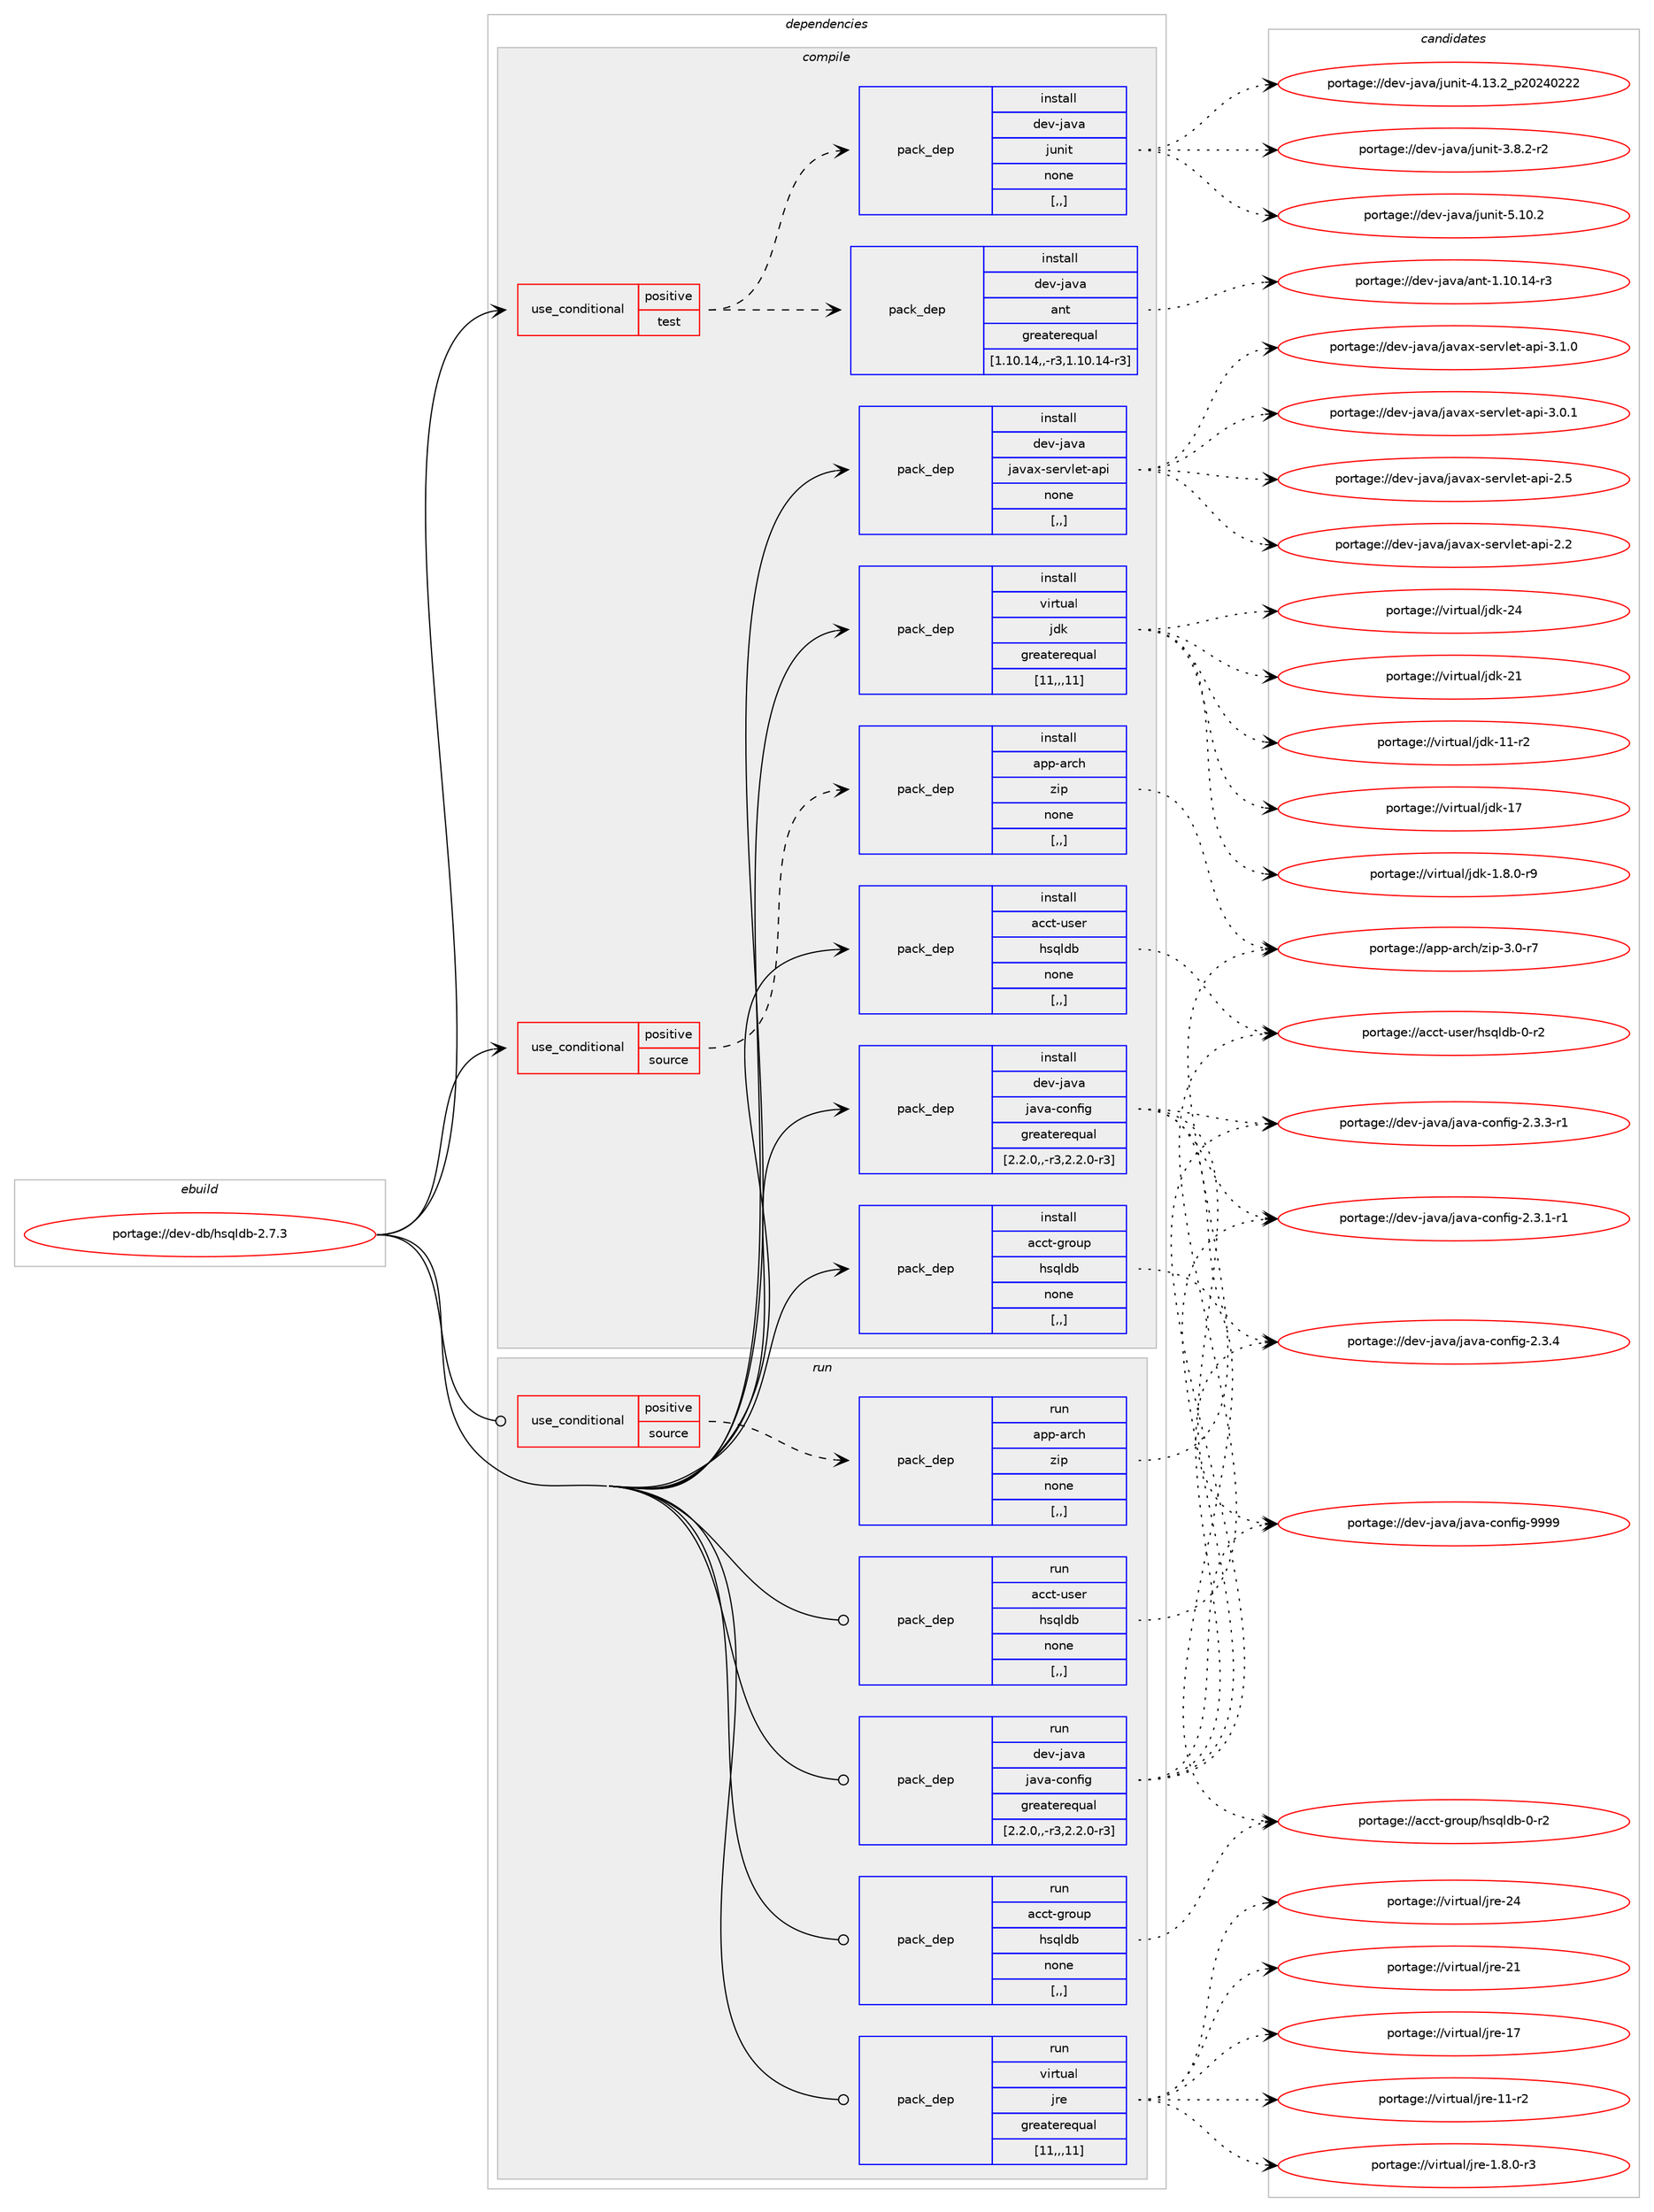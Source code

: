 digraph prolog {

# *************
# Graph options
# *************

newrank=true;
concentrate=true;
compound=true;
graph [rankdir=LR,fontname=Helvetica,fontsize=10,ranksep=1.5];#, ranksep=2.5, nodesep=0.2];
edge  [arrowhead=vee];
node  [fontname=Helvetica,fontsize=10];

# **********
# The ebuild
# **********

subgraph cluster_leftcol {
color=gray;
label=<<i>ebuild</i>>;
id [label="portage://dev-db/hsqldb-2.7.3", color=red, width=4, href="../dev-db/hsqldb-2.7.3.svg"];
}

# ****************
# The dependencies
# ****************

subgraph cluster_midcol {
color=gray;
label=<<i>dependencies</i>>;
subgraph cluster_compile {
fillcolor="#eeeeee";
style=filled;
label=<<i>compile</i>>;
subgraph cond17213 {
dependency66397 [label=<<TABLE BORDER="0" CELLBORDER="1" CELLSPACING="0" CELLPADDING="4"><TR><TD ROWSPAN="3" CELLPADDING="10">use_conditional</TD></TR><TR><TD>positive</TD></TR><TR><TD>source</TD></TR></TABLE>>, shape=none, color=red];
subgraph pack48261 {
dependency66398 [label=<<TABLE BORDER="0" CELLBORDER="1" CELLSPACING="0" CELLPADDING="4" WIDTH="220"><TR><TD ROWSPAN="6" CELLPADDING="30">pack_dep</TD></TR><TR><TD WIDTH="110">install</TD></TR><TR><TD>app-arch</TD></TR><TR><TD>zip</TD></TR><TR><TD>none</TD></TR><TR><TD>[,,]</TD></TR></TABLE>>, shape=none, color=blue];
}
dependency66397:e -> dependency66398:w [weight=20,style="dashed",arrowhead="vee"];
}
id:e -> dependency66397:w [weight=20,style="solid",arrowhead="vee"];
subgraph cond17214 {
dependency66399 [label=<<TABLE BORDER="0" CELLBORDER="1" CELLSPACING="0" CELLPADDING="4"><TR><TD ROWSPAN="3" CELLPADDING="10">use_conditional</TD></TR><TR><TD>positive</TD></TR><TR><TD>test</TD></TR></TABLE>>, shape=none, color=red];
subgraph pack48262 {
dependency66400 [label=<<TABLE BORDER="0" CELLBORDER="1" CELLSPACING="0" CELLPADDING="4" WIDTH="220"><TR><TD ROWSPAN="6" CELLPADDING="30">pack_dep</TD></TR><TR><TD WIDTH="110">install</TD></TR><TR><TD>dev-java</TD></TR><TR><TD>ant</TD></TR><TR><TD>greaterequal</TD></TR><TR><TD>[1.10.14,,-r3,1.10.14-r3]</TD></TR></TABLE>>, shape=none, color=blue];
}
dependency66399:e -> dependency66400:w [weight=20,style="dashed",arrowhead="vee"];
subgraph pack48263 {
dependency66401 [label=<<TABLE BORDER="0" CELLBORDER="1" CELLSPACING="0" CELLPADDING="4" WIDTH="220"><TR><TD ROWSPAN="6" CELLPADDING="30">pack_dep</TD></TR><TR><TD WIDTH="110">install</TD></TR><TR><TD>dev-java</TD></TR><TR><TD>junit</TD></TR><TR><TD>none</TD></TR><TR><TD>[,,]</TD></TR></TABLE>>, shape=none, color=blue];
}
dependency66399:e -> dependency66401:w [weight=20,style="dashed",arrowhead="vee"];
}
id:e -> dependency66399:w [weight=20,style="solid",arrowhead="vee"];
subgraph pack48264 {
dependency66402 [label=<<TABLE BORDER="0" CELLBORDER="1" CELLSPACING="0" CELLPADDING="4" WIDTH="220"><TR><TD ROWSPAN="6" CELLPADDING="30">pack_dep</TD></TR><TR><TD WIDTH="110">install</TD></TR><TR><TD>acct-group</TD></TR><TR><TD>hsqldb</TD></TR><TR><TD>none</TD></TR><TR><TD>[,,]</TD></TR></TABLE>>, shape=none, color=blue];
}
id:e -> dependency66402:w [weight=20,style="solid",arrowhead="vee"];
subgraph pack48265 {
dependency66403 [label=<<TABLE BORDER="0" CELLBORDER="1" CELLSPACING="0" CELLPADDING="4" WIDTH="220"><TR><TD ROWSPAN="6" CELLPADDING="30">pack_dep</TD></TR><TR><TD WIDTH="110">install</TD></TR><TR><TD>acct-user</TD></TR><TR><TD>hsqldb</TD></TR><TR><TD>none</TD></TR><TR><TD>[,,]</TD></TR></TABLE>>, shape=none, color=blue];
}
id:e -> dependency66403:w [weight=20,style="solid",arrowhead="vee"];
subgraph pack48266 {
dependency66404 [label=<<TABLE BORDER="0" CELLBORDER="1" CELLSPACING="0" CELLPADDING="4" WIDTH="220"><TR><TD ROWSPAN="6" CELLPADDING="30">pack_dep</TD></TR><TR><TD WIDTH="110">install</TD></TR><TR><TD>dev-java</TD></TR><TR><TD>java-config</TD></TR><TR><TD>greaterequal</TD></TR><TR><TD>[2.2.0,,-r3,2.2.0-r3]</TD></TR></TABLE>>, shape=none, color=blue];
}
id:e -> dependency66404:w [weight=20,style="solid",arrowhead="vee"];
subgraph pack48267 {
dependency66405 [label=<<TABLE BORDER="0" CELLBORDER="1" CELLSPACING="0" CELLPADDING="4" WIDTH="220"><TR><TD ROWSPAN="6" CELLPADDING="30">pack_dep</TD></TR><TR><TD WIDTH="110">install</TD></TR><TR><TD>dev-java</TD></TR><TR><TD>javax-servlet-api</TD></TR><TR><TD>none</TD></TR><TR><TD>[,,]</TD></TR></TABLE>>, shape=none, color=blue];
}
id:e -> dependency66405:w [weight=20,style="solid",arrowhead="vee"];
subgraph pack48268 {
dependency66406 [label=<<TABLE BORDER="0" CELLBORDER="1" CELLSPACING="0" CELLPADDING="4" WIDTH="220"><TR><TD ROWSPAN="6" CELLPADDING="30">pack_dep</TD></TR><TR><TD WIDTH="110">install</TD></TR><TR><TD>virtual</TD></TR><TR><TD>jdk</TD></TR><TR><TD>greaterequal</TD></TR><TR><TD>[11,,,11]</TD></TR></TABLE>>, shape=none, color=blue];
}
id:e -> dependency66406:w [weight=20,style="solid",arrowhead="vee"];
}
subgraph cluster_compileandrun {
fillcolor="#eeeeee";
style=filled;
label=<<i>compile and run</i>>;
}
subgraph cluster_run {
fillcolor="#eeeeee";
style=filled;
label=<<i>run</i>>;
subgraph cond17215 {
dependency66407 [label=<<TABLE BORDER="0" CELLBORDER="1" CELLSPACING="0" CELLPADDING="4"><TR><TD ROWSPAN="3" CELLPADDING="10">use_conditional</TD></TR><TR><TD>positive</TD></TR><TR><TD>source</TD></TR></TABLE>>, shape=none, color=red];
subgraph pack48269 {
dependency66408 [label=<<TABLE BORDER="0" CELLBORDER="1" CELLSPACING="0" CELLPADDING="4" WIDTH="220"><TR><TD ROWSPAN="6" CELLPADDING="30">pack_dep</TD></TR><TR><TD WIDTH="110">run</TD></TR><TR><TD>app-arch</TD></TR><TR><TD>zip</TD></TR><TR><TD>none</TD></TR><TR><TD>[,,]</TD></TR></TABLE>>, shape=none, color=blue];
}
dependency66407:e -> dependency66408:w [weight=20,style="dashed",arrowhead="vee"];
}
id:e -> dependency66407:w [weight=20,style="solid",arrowhead="odot"];
subgraph pack48270 {
dependency66409 [label=<<TABLE BORDER="0" CELLBORDER="1" CELLSPACING="0" CELLPADDING="4" WIDTH="220"><TR><TD ROWSPAN="6" CELLPADDING="30">pack_dep</TD></TR><TR><TD WIDTH="110">run</TD></TR><TR><TD>acct-group</TD></TR><TR><TD>hsqldb</TD></TR><TR><TD>none</TD></TR><TR><TD>[,,]</TD></TR></TABLE>>, shape=none, color=blue];
}
id:e -> dependency66409:w [weight=20,style="solid",arrowhead="odot"];
subgraph pack48271 {
dependency66410 [label=<<TABLE BORDER="0" CELLBORDER="1" CELLSPACING="0" CELLPADDING="4" WIDTH="220"><TR><TD ROWSPAN="6" CELLPADDING="30">pack_dep</TD></TR><TR><TD WIDTH="110">run</TD></TR><TR><TD>acct-user</TD></TR><TR><TD>hsqldb</TD></TR><TR><TD>none</TD></TR><TR><TD>[,,]</TD></TR></TABLE>>, shape=none, color=blue];
}
id:e -> dependency66410:w [weight=20,style="solid",arrowhead="odot"];
subgraph pack48272 {
dependency66411 [label=<<TABLE BORDER="0" CELLBORDER="1" CELLSPACING="0" CELLPADDING="4" WIDTH="220"><TR><TD ROWSPAN="6" CELLPADDING="30">pack_dep</TD></TR><TR><TD WIDTH="110">run</TD></TR><TR><TD>dev-java</TD></TR><TR><TD>java-config</TD></TR><TR><TD>greaterequal</TD></TR><TR><TD>[2.2.0,,-r3,2.2.0-r3]</TD></TR></TABLE>>, shape=none, color=blue];
}
id:e -> dependency66411:w [weight=20,style="solid",arrowhead="odot"];
subgraph pack48273 {
dependency66412 [label=<<TABLE BORDER="0" CELLBORDER="1" CELLSPACING="0" CELLPADDING="4" WIDTH="220"><TR><TD ROWSPAN="6" CELLPADDING="30">pack_dep</TD></TR><TR><TD WIDTH="110">run</TD></TR><TR><TD>virtual</TD></TR><TR><TD>jre</TD></TR><TR><TD>greaterequal</TD></TR><TR><TD>[11,,,11]</TD></TR></TABLE>>, shape=none, color=blue];
}
id:e -> dependency66412:w [weight=20,style="solid",arrowhead="odot"];
}
}

# **************
# The candidates
# **************

subgraph cluster_choices {
rank=same;
color=gray;
label=<<i>candidates</i>>;

subgraph choice48261 {
color=black;
nodesep=1;
choice9711211245971149910447122105112455146484511455 [label="portage://app-arch/zip-3.0-r7", color=red, width=4,href="../app-arch/zip-3.0-r7.svg"];
dependency66398:e -> choice9711211245971149910447122105112455146484511455:w [style=dotted,weight="100"];
}
subgraph choice48262 {
color=black;
nodesep=1;
choice100101118451069711897479711011645494649484649524511451 [label="portage://dev-java/ant-1.10.14-r3", color=red, width=4,href="../dev-java/ant-1.10.14-r3.svg"];
dependency66400:e -> choice100101118451069711897479711011645494649484649524511451:w [style=dotted,weight="100"];
}
subgraph choice48263 {
color=black;
nodesep=1;
choice1001011184510697118974710611711010511645534649484650 [label="portage://dev-java/junit-5.10.2", color=red, width=4,href="../dev-java/junit-5.10.2.svg"];
choice1001011184510697118974710611711010511645524649514650951125048505248505050 [label="portage://dev-java/junit-4.13.2_p20240222", color=red, width=4,href="../dev-java/junit-4.13.2_p20240222.svg"];
choice100101118451069711897471061171101051164551465646504511450 [label="portage://dev-java/junit-3.8.2-r2", color=red, width=4,href="../dev-java/junit-3.8.2-r2.svg"];
dependency66401:e -> choice1001011184510697118974710611711010511645534649484650:w [style=dotted,weight="100"];
dependency66401:e -> choice1001011184510697118974710611711010511645524649514650951125048505248505050:w [style=dotted,weight="100"];
dependency66401:e -> choice100101118451069711897471061171101051164551465646504511450:w [style=dotted,weight="100"];
}
subgraph choice48264 {
color=black;
nodesep=1;
choice97999911645103114111117112471041151131081009845484511450 [label="portage://acct-group/hsqldb-0-r2", color=red, width=4,href="../acct-group/hsqldb-0-r2.svg"];
dependency66402:e -> choice97999911645103114111117112471041151131081009845484511450:w [style=dotted,weight="100"];
}
subgraph choice48265 {
color=black;
nodesep=1;
choice97999911645117115101114471041151131081009845484511450 [label="portage://acct-user/hsqldb-0-r2", color=red, width=4,href="../acct-user/hsqldb-0-r2.svg"];
dependency66403:e -> choice97999911645117115101114471041151131081009845484511450:w [style=dotted,weight="100"];
}
subgraph choice48266 {
color=black;
nodesep=1;
choice10010111845106971189747106971189745991111101021051034557575757 [label="portage://dev-java/java-config-9999", color=red, width=4,href="../dev-java/java-config-9999.svg"];
choice1001011184510697118974710697118974599111110102105103455046514652 [label="portage://dev-java/java-config-2.3.4", color=red, width=4,href="../dev-java/java-config-2.3.4.svg"];
choice10010111845106971189747106971189745991111101021051034550465146514511449 [label="portage://dev-java/java-config-2.3.3-r1", color=red, width=4,href="../dev-java/java-config-2.3.3-r1.svg"];
choice10010111845106971189747106971189745991111101021051034550465146494511449 [label="portage://dev-java/java-config-2.3.1-r1", color=red, width=4,href="../dev-java/java-config-2.3.1-r1.svg"];
dependency66404:e -> choice10010111845106971189747106971189745991111101021051034557575757:w [style=dotted,weight="100"];
dependency66404:e -> choice1001011184510697118974710697118974599111110102105103455046514652:w [style=dotted,weight="100"];
dependency66404:e -> choice10010111845106971189747106971189745991111101021051034550465146514511449:w [style=dotted,weight="100"];
dependency66404:e -> choice10010111845106971189747106971189745991111101021051034550465146494511449:w [style=dotted,weight="100"];
}
subgraph choice48267 {
color=black;
nodesep=1;
choice100101118451069711897471069711897120451151011141181081011164597112105455146494648 [label="portage://dev-java/javax-servlet-api-3.1.0", color=red, width=4,href="../dev-java/javax-servlet-api-3.1.0.svg"];
choice100101118451069711897471069711897120451151011141181081011164597112105455146484649 [label="portage://dev-java/javax-servlet-api-3.0.1", color=red, width=4,href="../dev-java/javax-servlet-api-3.0.1.svg"];
choice10010111845106971189747106971189712045115101114118108101116459711210545504653 [label="portage://dev-java/javax-servlet-api-2.5", color=red, width=4,href="../dev-java/javax-servlet-api-2.5.svg"];
choice10010111845106971189747106971189712045115101114118108101116459711210545504650 [label="portage://dev-java/javax-servlet-api-2.2", color=red, width=4,href="../dev-java/javax-servlet-api-2.2.svg"];
dependency66405:e -> choice100101118451069711897471069711897120451151011141181081011164597112105455146494648:w [style=dotted,weight="100"];
dependency66405:e -> choice100101118451069711897471069711897120451151011141181081011164597112105455146484649:w [style=dotted,weight="100"];
dependency66405:e -> choice10010111845106971189747106971189712045115101114118108101116459711210545504653:w [style=dotted,weight="100"];
dependency66405:e -> choice10010111845106971189747106971189712045115101114118108101116459711210545504650:w [style=dotted,weight="100"];
}
subgraph choice48268 {
color=black;
nodesep=1;
choice1181051141161179710847106100107455052 [label="portage://virtual/jdk-24", color=red, width=4,href="../virtual/jdk-24.svg"];
choice1181051141161179710847106100107455049 [label="portage://virtual/jdk-21", color=red, width=4,href="../virtual/jdk-21.svg"];
choice1181051141161179710847106100107454955 [label="portage://virtual/jdk-17", color=red, width=4,href="../virtual/jdk-17.svg"];
choice11810511411611797108471061001074549494511450 [label="portage://virtual/jdk-11-r2", color=red, width=4,href="../virtual/jdk-11-r2.svg"];
choice11810511411611797108471061001074549465646484511457 [label="portage://virtual/jdk-1.8.0-r9", color=red, width=4,href="../virtual/jdk-1.8.0-r9.svg"];
dependency66406:e -> choice1181051141161179710847106100107455052:w [style=dotted,weight="100"];
dependency66406:e -> choice1181051141161179710847106100107455049:w [style=dotted,weight="100"];
dependency66406:e -> choice1181051141161179710847106100107454955:w [style=dotted,weight="100"];
dependency66406:e -> choice11810511411611797108471061001074549494511450:w [style=dotted,weight="100"];
dependency66406:e -> choice11810511411611797108471061001074549465646484511457:w [style=dotted,weight="100"];
}
subgraph choice48269 {
color=black;
nodesep=1;
choice9711211245971149910447122105112455146484511455 [label="portage://app-arch/zip-3.0-r7", color=red, width=4,href="../app-arch/zip-3.0-r7.svg"];
dependency66408:e -> choice9711211245971149910447122105112455146484511455:w [style=dotted,weight="100"];
}
subgraph choice48270 {
color=black;
nodesep=1;
choice97999911645103114111117112471041151131081009845484511450 [label="portage://acct-group/hsqldb-0-r2", color=red, width=4,href="../acct-group/hsqldb-0-r2.svg"];
dependency66409:e -> choice97999911645103114111117112471041151131081009845484511450:w [style=dotted,weight="100"];
}
subgraph choice48271 {
color=black;
nodesep=1;
choice97999911645117115101114471041151131081009845484511450 [label="portage://acct-user/hsqldb-0-r2", color=red, width=4,href="../acct-user/hsqldb-0-r2.svg"];
dependency66410:e -> choice97999911645117115101114471041151131081009845484511450:w [style=dotted,weight="100"];
}
subgraph choice48272 {
color=black;
nodesep=1;
choice10010111845106971189747106971189745991111101021051034557575757 [label="portage://dev-java/java-config-9999", color=red, width=4,href="../dev-java/java-config-9999.svg"];
choice1001011184510697118974710697118974599111110102105103455046514652 [label="portage://dev-java/java-config-2.3.4", color=red, width=4,href="../dev-java/java-config-2.3.4.svg"];
choice10010111845106971189747106971189745991111101021051034550465146514511449 [label="portage://dev-java/java-config-2.3.3-r1", color=red, width=4,href="../dev-java/java-config-2.3.3-r1.svg"];
choice10010111845106971189747106971189745991111101021051034550465146494511449 [label="portage://dev-java/java-config-2.3.1-r1", color=red, width=4,href="../dev-java/java-config-2.3.1-r1.svg"];
dependency66411:e -> choice10010111845106971189747106971189745991111101021051034557575757:w [style=dotted,weight="100"];
dependency66411:e -> choice1001011184510697118974710697118974599111110102105103455046514652:w [style=dotted,weight="100"];
dependency66411:e -> choice10010111845106971189747106971189745991111101021051034550465146514511449:w [style=dotted,weight="100"];
dependency66411:e -> choice10010111845106971189747106971189745991111101021051034550465146494511449:w [style=dotted,weight="100"];
}
subgraph choice48273 {
color=black;
nodesep=1;
choice1181051141161179710847106114101455052 [label="portage://virtual/jre-24", color=red, width=4,href="../virtual/jre-24.svg"];
choice1181051141161179710847106114101455049 [label="portage://virtual/jre-21", color=red, width=4,href="../virtual/jre-21.svg"];
choice1181051141161179710847106114101454955 [label="portage://virtual/jre-17", color=red, width=4,href="../virtual/jre-17.svg"];
choice11810511411611797108471061141014549494511450 [label="portage://virtual/jre-11-r2", color=red, width=4,href="../virtual/jre-11-r2.svg"];
choice11810511411611797108471061141014549465646484511451 [label="portage://virtual/jre-1.8.0-r3", color=red, width=4,href="../virtual/jre-1.8.0-r3.svg"];
dependency66412:e -> choice1181051141161179710847106114101455052:w [style=dotted,weight="100"];
dependency66412:e -> choice1181051141161179710847106114101455049:w [style=dotted,weight="100"];
dependency66412:e -> choice1181051141161179710847106114101454955:w [style=dotted,weight="100"];
dependency66412:e -> choice11810511411611797108471061141014549494511450:w [style=dotted,weight="100"];
dependency66412:e -> choice11810511411611797108471061141014549465646484511451:w [style=dotted,weight="100"];
}
}

}
